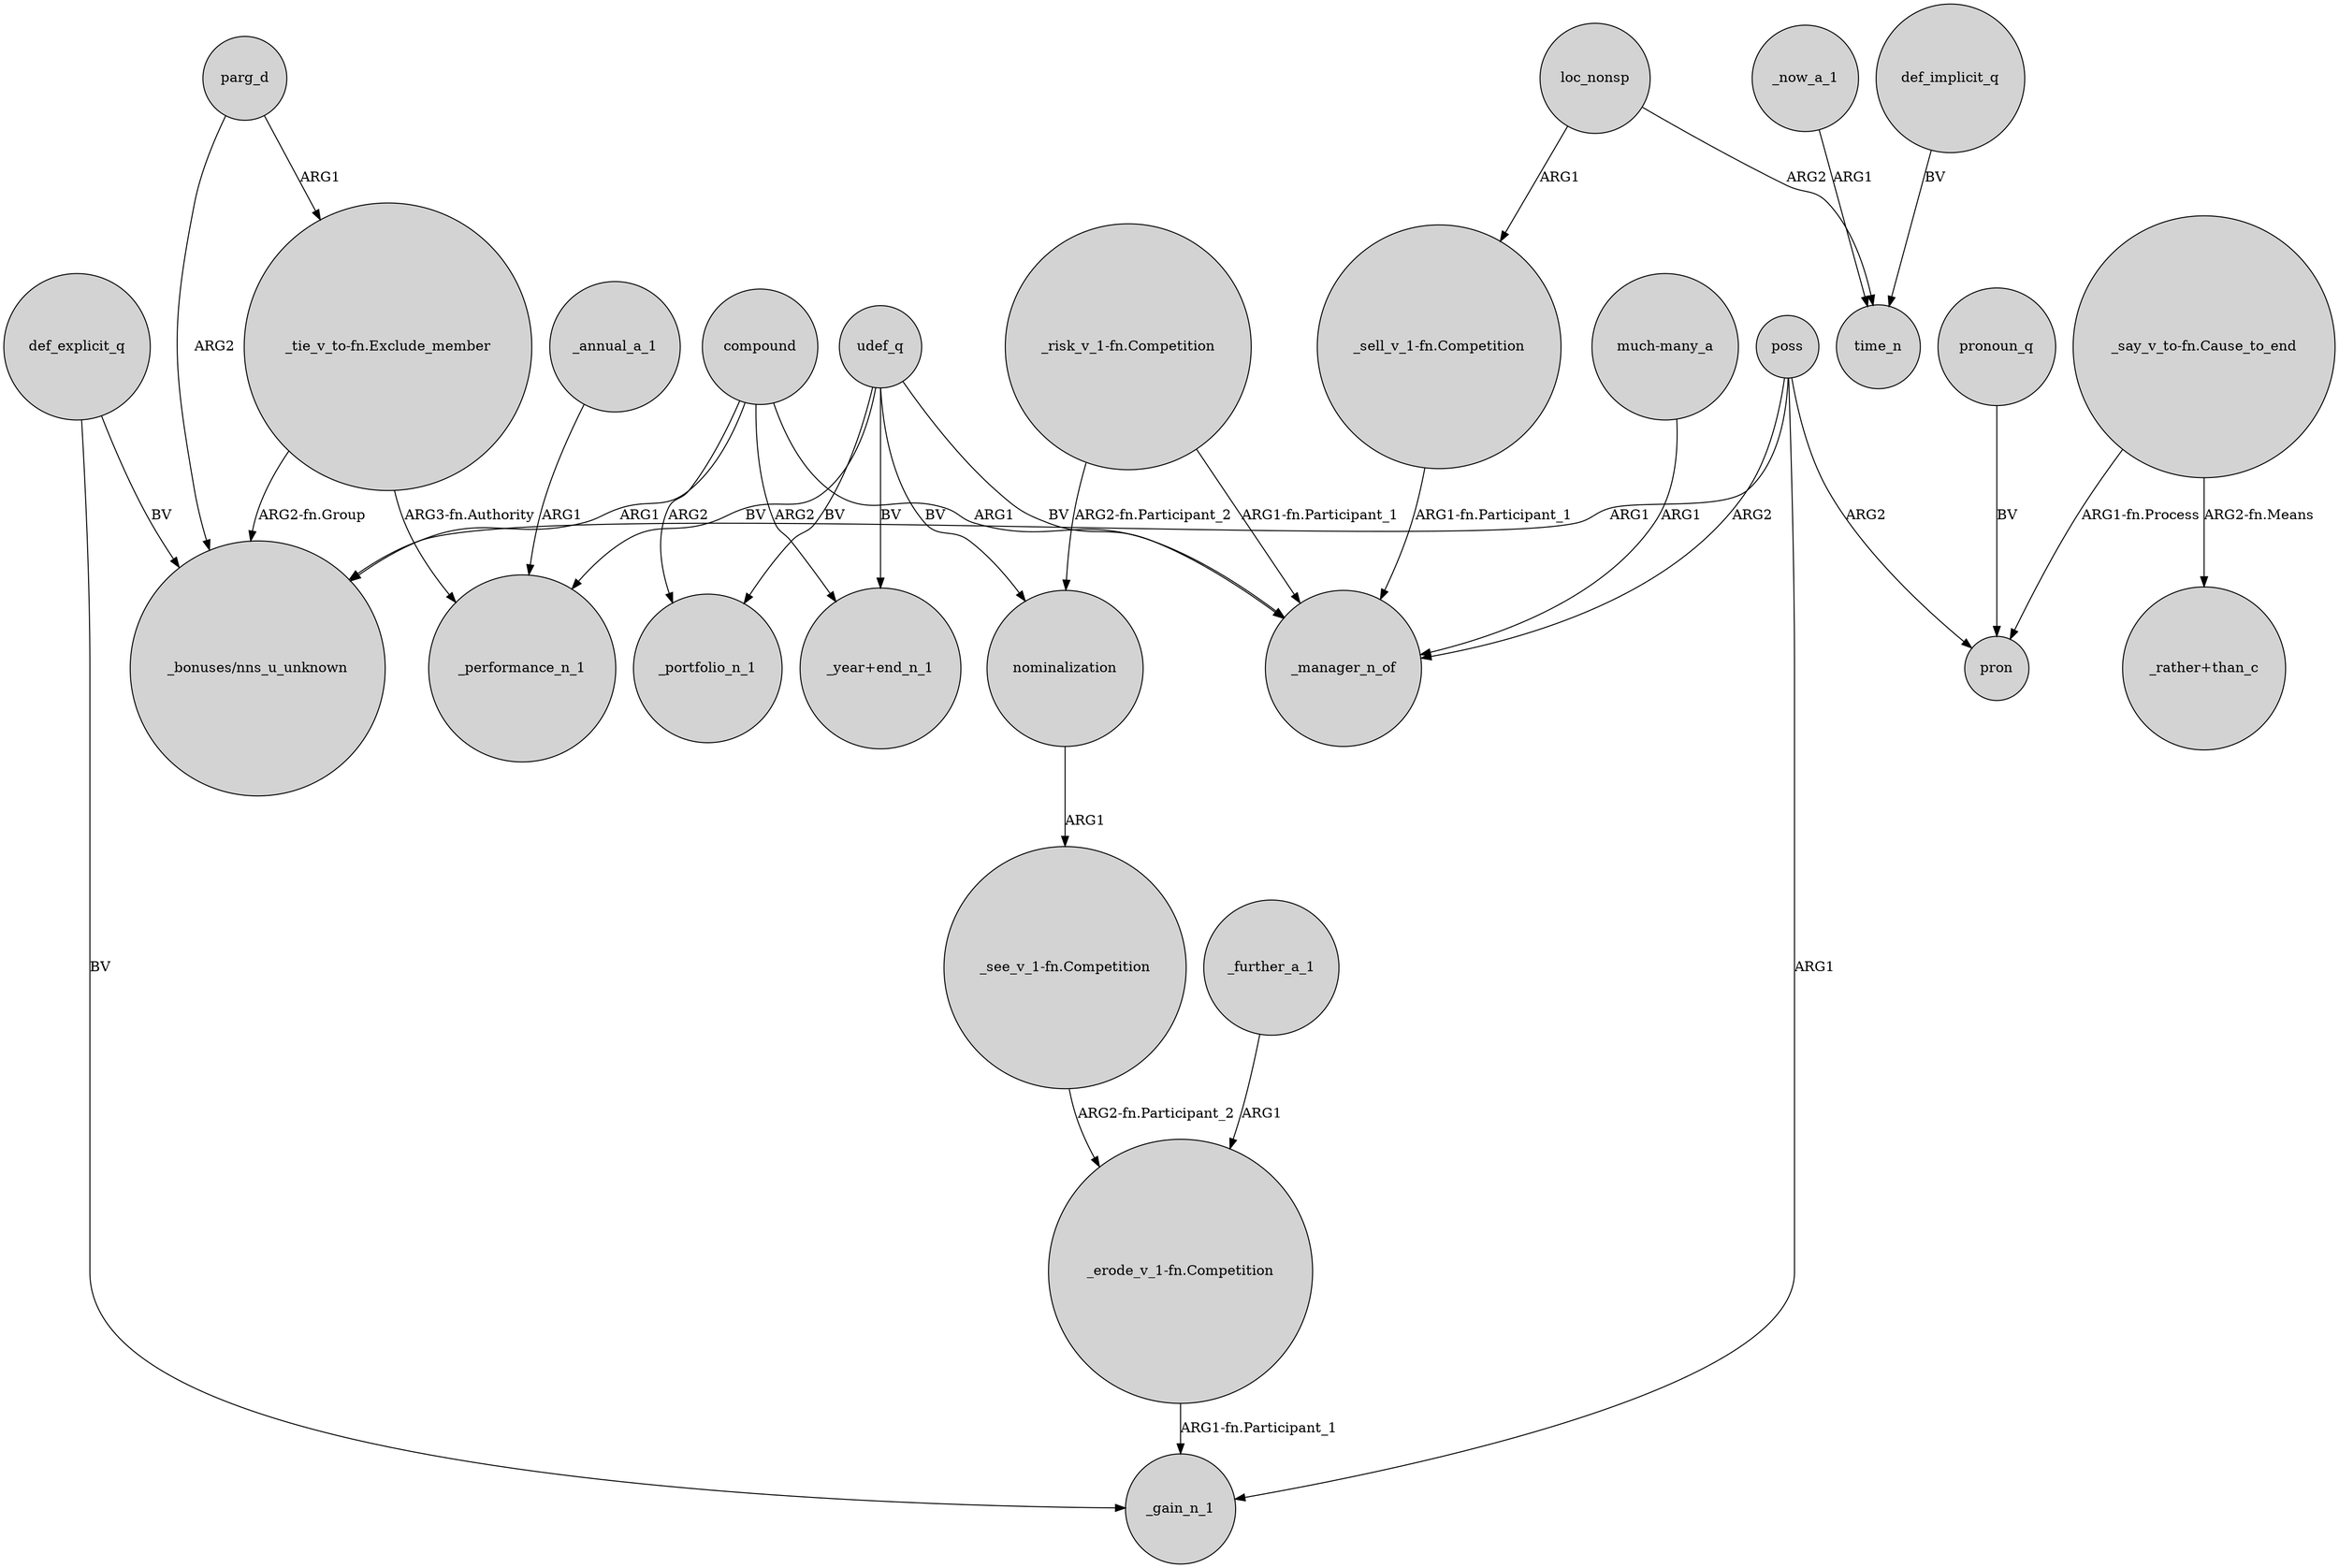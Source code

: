 digraph {
	node [shape=circle style=filled]
	compound -> "_bonuses/nns_u_unknown" [label=ARG1]
	compound -> _portfolio_n_1 [label=ARG2]
	compound -> "_year+end_n_1" [label=ARG2]
	"_risk_v_1-fn.Competition" -> _manager_n_of [label="ARG1-fn.Participant_1"]
	"_erode_v_1-fn.Competition" -> _gain_n_1 [label="ARG1-fn.Participant_1"]
	def_explicit_q -> "_bonuses/nns_u_unknown" [label=BV]
	udef_q -> _manager_n_of [label=BV]
	loc_nonsp -> "_sell_v_1-fn.Competition" [label=ARG1]
	udef_q -> _performance_n_1 [label=BV]
	poss -> _gain_n_1 [label=ARG1]
	udef_q -> "_year+end_n_1" [label=BV]
	nominalization -> "_see_v_1-fn.Competition" [label=ARG1]
	udef_q -> nominalization [label=BV]
	poss -> _manager_n_of [label=ARG2]
	"_risk_v_1-fn.Competition" -> nominalization [label="ARG2-fn.Participant_2"]
	poss -> "_bonuses/nns_u_unknown" [label=ARG1]
	parg_d -> "_bonuses/nns_u_unknown" [label=ARG2]
	def_explicit_q -> _gain_n_1 [label=BV]
	_now_a_1 -> time_n [label=ARG1]
	"_say_v_to-fn.Cause_to_end" -> pron [label="ARG1-fn.Process"]
	pronoun_q -> pron [label=BV]
	poss -> pron [label=ARG2]
	"_see_v_1-fn.Competition" -> "_erode_v_1-fn.Competition" [label="ARG2-fn.Participant_2"]
	"_tie_v_to-fn.Exclude_member" -> "_bonuses/nns_u_unknown" [label="ARG2-fn.Group"]
	udef_q -> _portfolio_n_1 [label=BV]
	_further_a_1 -> "_erode_v_1-fn.Competition" [label=ARG1]
	_annual_a_1 -> _performance_n_1 [label=ARG1]
	"_sell_v_1-fn.Competition" -> _manager_n_of [label="ARG1-fn.Participant_1"]
	"much-many_a" -> _manager_n_of [label=ARG1]
	loc_nonsp -> time_n [label=ARG2]
	def_implicit_q -> time_n [label=BV]
	"_tie_v_to-fn.Exclude_member" -> _performance_n_1 [label="ARG3-fn.Authority"]
	compound -> _manager_n_of [label=ARG1]
	parg_d -> "_tie_v_to-fn.Exclude_member" [label=ARG1]
	"_say_v_to-fn.Cause_to_end" -> "_rather+than_c" [label="ARG2-fn.Means"]
}
